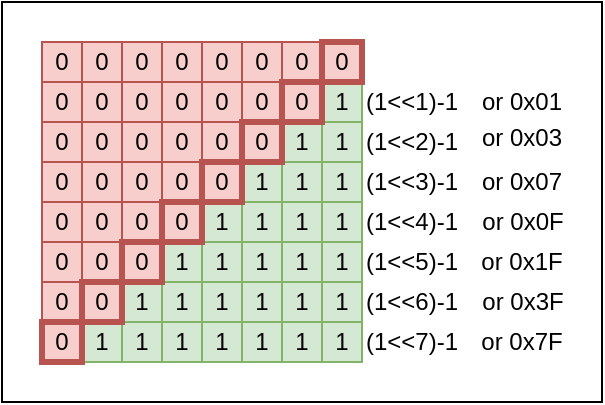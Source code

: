 <mxfile version="20.8.16" type="device"><diagram name="Page-1" id="h49_0w6rGeiO3FWS9lWC"><mxGraphModel dx="1114" dy="854" grid="1" gridSize="10" guides="1" tooltips="1" connect="1" arrows="1" fold="1" page="1" pageScale="1" pageWidth="827" pageHeight="1169" math="0" shadow="0"><root><mxCell id="0"/><mxCell id="1" parent="0"/><mxCell id="clt5cnehjJw0hHQtOl__-95" value="" style="rounded=0;whiteSpace=wrap;html=1;" parent="1" vertex="1"><mxGeometry x="260" y="260" width="300" height="200" as="geometry"/></mxCell><mxCell id="clt5cnehjJw0hHQtOl__-5" value="0" style="rounded=0;whiteSpace=wrap;html=1;fillColor=#f8cecc;strokeColor=#b85450;" parent="1" vertex="1"><mxGeometry x="320" y="280" width="20" height="20" as="geometry"/></mxCell><mxCell id="clt5cnehjJw0hHQtOl__-6" value="0" style="rounded=0;whiteSpace=wrap;html=1;fillColor=#f8cecc;strokeColor=#b85450;" parent="1" vertex="1"><mxGeometry x="340" y="280" width="20" height="20" as="geometry"/></mxCell><mxCell id="clt5cnehjJw0hHQtOl__-7" value="0" style="rounded=0;whiteSpace=wrap;html=1;fillColor=#f8cecc;strokeColor=#b85450;" parent="1" vertex="1"><mxGeometry x="360" y="280" width="20" height="20" as="geometry"/></mxCell><mxCell id="clt5cnehjJw0hHQtOl__-8" value="0" style="rounded=0;whiteSpace=wrap;html=1;fillColor=#f8cecc;strokeColor=#b85450;" parent="1" vertex="1"><mxGeometry x="380" y="280" width="20" height="20" as="geometry"/></mxCell><mxCell id="clt5cnehjJw0hHQtOl__-9" value="0" style="rounded=0;whiteSpace=wrap;html=1;fillColor=#f8cecc;strokeColor=#b85450;" parent="1" vertex="1"><mxGeometry x="400" y="280" width="20" height="20" as="geometry"/></mxCell><mxCell id="clt5cnehjJw0hHQtOl__-19" value="0" style="rounded=0;whiteSpace=wrap;html=1;fillColor=#f8cecc;strokeColor=#b85450;" parent="1" vertex="1"><mxGeometry x="280" y="300" width="20" height="20" as="geometry"/></mxCell><mxCell id="clt5cnehjJw0hHQtOl__-20" value="0" style="rounded=0;whiteSpace=wrap;html=1;fillColor=#f8cecc;strokeColor=#b85450;" parent="1" vertex="1"><mxGeometry x="300" y="300" width="20" height="20" as="geometry"/></mxCell><mxCell id="clt5cnehjJw0hHQtOl__-21" value="0" style="rounded=0;whiteSpace=wrap;html=1;fillColor=#f8cecc;strokeColor=#b85450;" parent="1" vertex="1"><mxGeometry x="320" y="300" width="20" height="20" as="geometry"/></mxCell><mxCell id="clt5cnehjJw0hHQtOl__-22" value="0" style="rounded=0;whiteSpace=wrap;html=1;fillColor=#f8cecc;strokeColor=#b85450;" parent="1" vertex="1"><mxGeometry x="340" y="300" width="20" height="20" as="geometry"/></mxCell><mxCell id="clt5cnehjJw0hHQtOl__-23" value="0" style="rounded=0;whiteSpace=wrap;html=1;fillColor=#f8cecc;strokeColor=#b85450;" parent="1" vertex="1"><mxGeometry x="360" y="300" width="20" height="20" as="geometry"/></mxCell><mxCell id="clt5cnehjJw0hHQtOl__-24" value="0" style="rounded=0;whiteSpace=wrap;html=1;fillColor=#f8cecc;strokeColor=#b85450;" parent="1" vertex="1"><mxGeometry x="380" y="300" width="20" height="20" as="geometry"/></mxCell><mxCell id="clt5cnehjJw0hHQtOl__-26" value="1" style="rounded=0;whiteSpace=wrap;html=1;fillColor=#d5e8d4;strokeColor=#82b366;" parent="1" vertex="1"><mxGeometry x="420" y="300" width="20" height="20" as="geometry"/></mxCell><mxCell id="clt5cnehjJw0hHQtOl__-27" value="0" style="rounded=0;whiteSpace=wrap;html=1;fillColor=#f8cecc;strokeColor=#b85450;" parent="1" vertex="1"><mxGeometry x="280" y="320" width="20" height="20" as="geometry"/></mxCell><mxCell id="clt5cnehjJw0hHQtOl__-28" value="0" style="rounded=0;whiteSpace=wrap;html=1;fillColor=#f8cecc;strokeColor=#b85450;" parent="1" vertex="1"><mxGeometry x="300" y="320" width="20" height="20" as="geometry"/></mxCell><mxCell id="clt5cnehjJw0hHQtOl__-29" value="0" style="rounded=0;whiteSpace=wrap;html=1;fillColor=#f8cecc;strokeColor=#b85450;" parent="1" vertex="1"><mxGeometry x="320" y="320" width="20" height="20" as="geometry"/></mxCell><mxCell id="clt5cnehjJw0hHQtOl__-30" value="0" style="rounded=0;whiteSpace=wrap;html=1;fillColor=#f8cecc;strokeColor=#b85450;" parent="1" vertex="1"><mxGeometry x="340" y="320" width="20" height="20" as="geometry"/></mxCell><mxCell id="clt5cnehjJw0hHQtOl__-31" value="0" style="rounded=0;whiteSpace=wrap;html=1;fillColor=#f8cecc;strokeColor=#b85450;" parent="1" vertex="1"><mxGeometry x="360" y="320" width="20" height="20" as="geometry"/></mxCell><mxCell id="clt5cnehjJw0hHQtOl__-33" value="1" style="rounded=0;whiteSpace=wrap;html=1;fillColor=#d5e8d4;strokeColor=#82b366;" parent="1" vertex="1"><mxGeometry x="400" y="320" width="20" height="20" as="geometry"/></mxCell><mxCell id="clt5cnehjJw0hHQtOl__-34" value="1" style="rounded=0;whiteSpace=wrap;html=1;fillColor=#d5e8d4;strokeColor=#82b366;" parent="1" vertex="1"><mxGeometry x="420" y="320" width="20" height="20" as="geometry"/></mxCell><mxCell id="clt5cnehjJw0hHQtOl__-35" value="0" style="rounded=0;whiteSpace=wrap;html=1;fillColor=#f8cecc;strokeColor=#b85450;" parent="1" vertex="1"><mxGeometry x="280" y="340" width="20" height="20" as="geometry"/></mxCell><mxCell id="clt5cnehjJw0hHQtOl__-36" value="0" style="rounded=0;whiteSpace=wrap;html=1;fillColor=#f8cecc;strokeColor=#b85450;" parent="1" vertex="1"><mxGeometry x="300" y="340" width="20" height="20" as="geometry"/></mxCell><mxCell id="clt5cnehjJw0hHQtOl__-37" value="0" style="rounded=0;whiteSpace=wrap;html=1;fillColor=#f8cecc;strokeColor=#b85450;" parent="1" vertex="1"><mxGeometry x="320" y="340" width="20" height="20" as="geometry"/></mxCell><mxCell id="clt5cnehjJw0hHQtOl__-38" value="0" style="rounded=0;whiteSpace=wrap;html=1;fillColor=#f8cecc;strokeColor=#b85450;" parent="1" vertex="1"><mxGeometry x="340" y="340" width="20" height="20" as="geometry"/></mxCell><mxCell id="clt5cnehjJw0hHQtOl__-40" value="1" style="rounded=0;whiteSpace=wrap;html=1;fillColor=#d5e8d4;strokeColor=#82b366;" parent="1" vertex="1"><mxGeometry x="380" y="340" width="20" height="20" as="geometry"/></mxCell><mxCell id="clt5cnehjJw0hHQtOl__-41" value="1" style="rounded=0;whiteSpace=wrap;html=1;fillColor=#d5e8d4;strokeColor=#82b366;" parent="1" vertex="1"><mxGeometry x="400" y="340" width="20" height="20" as="geometry"/></mxCell><mxCell id="clt5cnehjJw0hHQtOl__-42" value="1" style="rounded=0;whiteSpace=wrap;html=1;fillColor=#d5e8d4;strokeColor=#82b366;" parent="1" vertex="1"><mxGeometry x="420" y="340" width="20" height="20" as="geometry"/></mxCell><mxCell id="clt5cnehjJw0hHQtOl__-43" value="0" style="rounded=0;whiteSpace=wrap;html=1;fillColor=#f8cecc;strokeColor=#b85450;" parent="1" vertex="1"><mxGeometry x="280" y="360" width="20" height="20" as="geometry"/></mxCell><mxCell id="clt5cnehjJw0hHQtOl__-44" value="0" style="rounded=0;whiteSpace=wrap;html=1;fillColor=#f8cecc;strokeColor=#b85450;" parent="1" vertex="1"><mxGeometry x="300" y="360" width="20" height="20" as="geometry"/></mxCell><mxCell id="clt5cnehjJw0hHQtOl__-45" value="0" style="rounded=0;whiteSpace=wrap;html=1;fillColor=#f8cecc;strokeColor=#b85450;" parent="1" vertex="1"><mxGeometry x="320" y="360" width="20" height="20" as="geometry"/></mxCell><mxCell id="clt5cnehjJw0hHQtOl__-47" value="1" style="rounded=0;whiteSpace=wrap;html=1;fillColor=#d5e8d4;strokeColor=#82b366;" parent="1" vertex="1"><mxGeometry x="360" y="360" width="20" height="20" as="geometry"/></mxCell><mxCell id="clt5cnehjJw0hHQtOl__-48" value="1" style="rounded=0;whiteSpace=wrap;html=1;fillColor=#d5e8d4;strokeColor=#82b366;" parent="1" vertex="1"><mxGeometry x="380" y="360" width="20" height="20" as="geometry"/></mxCell><mxCell id="clt5cnehjJw0hHQtOl__-49" value="1" style="rounded=0;whiteSpace=wrap;html=1;fillColor=#d5e8d4;strokeColor=#82b366;" parent="1" vertex="1"><mxGeometry x="400" y="360" width="20" height="20" as="geometry"/></mxCell><mxCell id="clt5cnehjJw0hHQtOl__-50" value="1" style="rounded=0;whiteSpace=wrap;html=1;fillColor=#d5e8d4;strokeColor=#82b366;" parent="1" vertex="1"><mxGeometry x="420" y="360" width="20" height="20" as="geometry"/></mxCell><mxCell id="clt5cnehjJw0hHQtOl__-51" value="0" style="rounded=0;whiteSpace=wrap;html=1;fillColor=#f8cecc;strokeColor=#b85450;" parent="1" vertex="1"><mxGeometry x="280" y="380" width="20" height="20" as="geometry"/></mxCell><mxCell id="clt5cnehjJw0hHQtOl__-52" value="0" style="rounded=0;whiteSpace=wrap;html=1;fillColor=#f8cecc;strokeColor=#b85450;" parent="1" vertex="1"><mxGeometry x="300" y="380" width="20" height="20" as="geometry"/></mxCell><mxCell id="clt5cnehjJw0hHQtOl__-54" value="1" style="rounded=0;whiteSpace=wrap;html=1;fillColor=#d5e8d4;strokeColor=#82b366;" parent="1" vertex="1"><mxGeometry x="340" y="380" width="20" height="20" as="geometry"/></mxCell><mxCell id="clt5cnehjJw0hHQtOl__-55" value="1" style="rounded=0;whiteSpace=wrap;html=1;fillColor=#d5e8d4;strokeColor=#82b366;" parent="1" vertex="1"><mxGeometry x="360" y="380" width="20" height="20" as="geometry"/></mxCell><mxCell id="clt5cnehjJw0hHQtOl__-56" value="1" style="rounded=0;whiteSpace=wrap;html=1;fillColor=#d5e8d4;strokeColor=#82b366;" parent="1" vertex="1"><mxGeometry x="380" y="380" width="20" height="20" as="geometry"/></mxCell><mxCell id="clt5cnehjJw0hHQtOl__-57" value="1" style="rounded=0;whiteSpace=wrap;html=1;fillColor=#d5e8d4;strokeColor=#82b366;" parent="1" vertex="1"><mxGeometry x="400" y="380" width="20" height="20" as="geometry"/></mxCell><mxCell id="clt5cnehjJw0hHQtOl__-58" value="1" style="rounded=0;whiteSpace=wrap;html=1;fillColor=#d5e8d4;strokeColor=#82b366;" parent="1" vertex="1"><mxGeometry x="420" y="380" width="20" height="20" as="geometry"/></mxCell><mxCell id="clt5cnehjJw0hHQtOl__-59" value="0" style="rounded=0;whiteSpace=wrap;html=1;fillColor=#f8cecc;strokeColor=#b85450;" parent="1" vertex="1"><mxGeometry x="280" y="400" width="20" height="20" as="geometry"/></mxCell><mxCell id="clt5cnehjJw0hHQtOl__-61" value="1" style="rounded=0;whiteSpace=wrap;html=1;fillColor=#d5e8d4;strokeColor=#82b366;" parent="1" vertex="1"><mxGeometry x="320" y="400" width="20" height="20" as="geometry"/></mxCell><mxCell id="clt5cnehjJw0hHQtOl__-62" value="1" style="rounded=0;whiteSpace=wrap;html=1;fillColor=#d5e8d4;strokeColor=#82b366;" parent="1" vertex="1"><mxGeometry x="340" y="400" width="20" height="20" as="geometry"/></mxCell><mxCell id="clt5cnehjJw0hHQtOl__-63" value="1" style="rounded=0;whiteSpace=wrap;html=1;fillColor=#d5e8d4;strokeColor=#82b366;" parent="1" vertex="1"><mxGeometry x="360" y="400" width="20" height="20" as="geometry"/></mxCell><mxCell id="clt5cnehjJw0hHQtOl__-64" value="1" style="rounded=0;whiteSpace=wrap;html=1;fillColor=#d5e8d4;strokeColor=#82b366;" parent="1" vertex="1"><mxGeometry x="380" y="400" width="20" height="20" as="geometry"/></mxCell><mxCell id="clt5cnehjJw0hHQtOl__-65" value="1" style="rounded=0;whiteSpace=wrap;html=1;fillColor=#d5e8d4;strokeColor=#82b366;" parent="1" vertex="1"><mxGeometry x="400" y="400" width="20" height="20" as="geometry"/></mxCell><mxCell id="clt5cnehjJw0hHQtOl__-66" value="1" style="rounded=0;whiteSpace=wrap;html=1;fillColor=#d5e8d4;strokeColor=#82b366;" parent="1" vertex="1"><mxGeometry x="420" y="400" width="20" height="20" as="geometry"/></mxCell><mxCell id="clt5cnehjJw0hHQtOl__-68" value="1" style="rounded=0;whiteSpace=wrap;html=1;fillColor=#d5e8d4;strokeColor=#82b366;" parent="1" vertex="1"><mxGeometry x="300" y="420" width="20" height="20" as="geometry"/></mxCell><mxCell id="clt5cnehjJw0hHQtOl__-69" value="1" style="rounded=0;whiteSpace=wrap;html=1;fillColor=#d5e8d4;strokeColor=#82b366;" parent="1" vertex="1"><mxGeometry x="320" y="420" width="20" height="20" as="geometry"/></mxCell><mxCell id="clt5cnehjJw0hHQtOl__-70" value="1" style="rounded=0;whiteSpace=wrap;html=1;fillColor=#d5e8d4;strokeColor=#82b366;" parent="1" vertex="1"><mxGeometry x="340" y="420" width="20" height="20" as="geometry"/></mxCell><mxCell id="clt5cnehjJw0hHQtOl__-71" value="1" style="rounded=0;whiteSpace=wrap;html=1;fillColor=#d5e8d4;strokeColor=#82b366;" parent="1" vertex="1"><mxGeometry x="360" y="420" width="20" height="20" as="geometry"/></mxCell><mxCell id="clt5cnehjJw0hHQtOl__-72" value="1" style="rounded=0;whiteSpace=wrap;html=1;fillColor=#d5e8d4;strokeColor=#82b366;" parent="1" vertex="1"><mxGeometry x="380" y="420" width="20" height="20" as="geometry"/></mxCell><mxCell id="clt5cnehjJw0hHQtOl__-73" value="1" style="rounded=0;whiteSpace=wrap;html=1;fillColor=#d5e8d4;strokeColor=#82b366;" parent="1" vertex="1"><mxGeometry x="400" y="420" width="20" height="20" as="geometry"/></mxCell><mxCell id="clt5cnehjJw0hHQtOl__-74" value="1" style="rounded=0;whiteSpace=wrap;html=1;fillColor=#d5e8d4;strokeColor=#82b366;" parent="1" vertex="1"><mxGeometry x="420" y="420" width="20" height="20" as="geometry"/></mxCell><mxCell id="clt5cnehjJw0hHQtOl__-76" value="(1&amp;lt;&amp;lt;1)-1" style="text;html=1;strokeColor=none;fillColor=none;align=center;verticalAlign=middle;whiteSpace=wrap;rounded=0;" parent="1" vertex="1"><mxGeometry x="440" y="302.5" width="50" height="15" as="geometry"/></mxCell><mxCell id="clt5cnehjJw0hHQtOl__-77" value="(1&amp;lt;&amp;lt;2)-1" style="text;html=1;strokeColor=none;fillColor=none;align=center;verticalAlign=middle;whiteSpace=wrap;rounded=0;" parent="1" vertex="1"><mxGeometry x="445" y="322.5" width="40" height="15" as="geometry"/></mxCell><mxCell id="clt5cnehjJw0hHQtOl__-78" value="(1&amp;lt;&amp;lt;3)-1" style="text;html=1;strokeColor=none;fillColor=none;align=center;verticalAlign=middle;whiteSpace=wrap;rounded=0;" parent="1" vertex="1"><mxGeometry x="445" y="342.5" width="40" height="15" as="geometry"/></mxCell><mxCell id="clt5cnehjJw0hHQtOl__-79" value="(1&amp;lt;&amp;lt;4)-1" style="text;html=1;strokeColor=none;fillColor=none;align=center;verticalAlign=middle;whiteSpace=wrap;rounded=0;" parent="1" vertex="1"><mxGeometry x="445" y="362.5" width="40" height="15" as="geometry"/></mxCell><mxCell id="clt5cnehjJw0hHQtOl__-80" value="(1&amp;lt;&amp;lt;5)-1" style="text;html=1;strokeColor=none;fillColor=none;align=center;verticalAlign=middle;whiteSpace=wrap;rounded=0;" parent="1" vertex="1"><mxGeometry x="445" y="382.5" width="40" height="15" as="geometry"/></mxCell><mxCell id="clt5cnehjJw0hHQtOl__-81" value="(1&amp;lt;&amp;lt;6)-1" style="text;html=1;strokeColor=none;fillColor=none;align=center;verticalAlign=middle;whiteSpace=wrap;rounded=0;" parent="1" vertex="1"><mxGeometry x="445" y="402.5" width="40" height="15" as="geometry"/></mxCell><mxCell id="clt5cnehjJw0hHQtOl__-82" value="(1&amp;lt;&amp;lt;7)-1" style="text;html=1;strokeColor=none;fillColor=none;align=center;verticalAlign=middle;whiteSpace=wrap;rounded=0;" parent="1" vertex="1"><mxGeometry x="445" y="422.5" width="40" height="15" as="geometry"/></mxCell><mxCell id="clt5cnehjJw0hHQtOl__-84" value="or 0x01" style="text;html=1;strokeColor=none;fillColor=none;align=center;verticalAlign=middle;whiteSpace=wrap;rounded=0;" parent="1" vertex="1"><mxGeometry x="490" y="302.5" width="60" height="15" as="geometry"/></mxCell><mxCell id="clt5cnehjJw0hHQtOl__-85" value="or 0x03" style="text;html=1;strokeColor=none;fillColor=none;align=center;verticalAlign=middle;whiteSpace=wrap;rounded=0;" parent="1" vertex="1"><mxGeometry x="495" y="320" width="50" height="15" as="geometry"/></mxCell><mxCell id="clt5cnehjJw0hHQtOl__-86" value="or 0x07" style="text;html=1;strokeColor=none;fillColor=none;align=center;verticalAlign=middle;whiteSpace=wrap;rounded=0;" parent="1" vertex="1"><mxGeometry x="495" y="342.5" width="50" height="15" as="geometry"/></mxCell><mxCell id="clt5cnehjJw0hHQtOl__-87" value="or 0x0F" style="text;html=1;strokeColor=none;fillColor=none;align=center;verticalAlign=middle;whiteSpace=wrap;rounded=0;" parent="1" vertex="1"><mxGeometry x="497.5" y="362.5" width="45" height="15" as="geometry"/></mxCell><mxCell id="clt5cnehjJw0hHQtOl__-88" value="or 0x1F" style="text;html=1;strokeColor=none;fillColor=none;align=center;verticalAlign=middle;whiteSpace=wrap;rounded=0;" parent="1" vertex="1"><mxGeometry x="495" y="382.5" width="50" height="15" as="geometry"/></mxCell><mxCell id="clt5cnehjJw0hHQtOl__-89" value="or 0x3F" style="text;html=1;strokeColor=none;fillColor=none;align=center;verticalAlign=middle;whiteSpace=wrap;rounded=0;" parent="1" vertex="1"><mxGeometry x="497.5" y="402.5" width="45" height="15" as="geometry"/></mxCell><mxCell id="clt5cnehjJw0hHQtOl__-90" value="or 0x7F" style="text;html=1;strokeColor=none;fillColor=none;align=center;verticalAlign=middle;whiteSpace=wrap;rounded=0;" parent="1" vertex="1"><mxGeometry x="495" y="422.5" width="50" height="15" as="geometry"/></mxCell><mxCell id="clt5cnehjJw0hHQtOl__-93" value="0" style="rounded=0;whiteSpace=wrap;html=1;fillColor=#f8cecc;strokeColor=#b85450;" parent="1" vertex="1"><mxGeometry x="300" y="280" width="20" height="20" as="geometry"/></mxCell><mxCell id="clt5cnehjJw0hHQtOl__-94" value="0" style="rounded=0;whiteSpace=wrap;html=1;fillColor=#f8cecc;strokeColor=#b85450;" parent="1" vertex="1"><mxGeometry x="280" y="280" width="20" height="20" as="geometry"/></mxCell><mxCell id="clt5cnehjJw0hHQtOl__-10" value="0" style="rounded=0;whiteSpace=wrap;html=1;fillColor=#f8cecc;strokeColor=#b85450;strokeWidth=3;" parent="1" vertex="1"><mxGeometry x="420" y="280" width="20" height="20" as="geometry"/></mxCell><mxCell id="clt5cnehjJw0hHQtOl__-25" value="0" style="rounded=0;whiteSpace=wrap;html=1;fillColor=#f8cecc;strokeColor=#b85450;strokeWidth=3;" parent="1" vertex="1"><mxGeometry x="400" y="300" width="20" height="20" as="geometry"/></mxCell><mxCell id="clt5cnehjJw0hHQtOl__-32" value="0" style="rounded=0;whiteSpace=wrap;html=1;fillColor=#f8cecc;strokeColor=#b85450;strokeWidth=3;" parent="1" vertex="1"><mxGeometry x="380" y="320" width="20" height="20" as="geometry"/></mxCell><mxCell id="clt5cnehjJw0hHQtOl__-39" value="0" style="rounded=0;whiteSpace=wrap;html=1;fillColor=#f8cecc;strokeColor=#b85450;direction=south;strokeWidth=3;" parent="1" vertex="1"><mxGeometry x="360" y="340" width="20" height="20" as="geometry"/></mxCell><mxCell id="clt5cnehjJw0hHQtOl__-46" value="0" style="rounded=0;whiteSpace=wrap;html=1;fillColor=#f8cecc;strokeColor=#b85450;strokeWidth=3;" parent="1" vertex="1"><mxGeometry x="340" y="360" width="20" height="20" as="geometry"/></mxCell><mxCell id="clt5cnehjJw0hHQtOl__-53" value="0" style="rounded=0;whiteSpace=wrap;html=1;fillColor=#f8cecc;strokeColor=#b85450;strokeWidth=3;" parent="1" vertex="1"><mxGeometry x="320" y="380" width="20" height="20" as="geometry"/></mxCell><mxCell id="clt5cnehjJw0hHQtOl__-60" value="0" style="rounded=0;whiteSpace=wrap;html=1;fillColor=#f8cecc;strokeColor=#b85450;strokeWidth=3;" parent="1" vertex="1"><mxGeometry x="300" y="400" width="20" height="20" as="geometry"/></mxCell><mxCell id="clt5cnehjJw0hHQtOl__-67" value="0" style="rounded=0;whiteSpace=wrap;html=1;fillColor=#f8cecc;strokeColor=#b85450;strokeWidth=3;" parent="1" vertex="1"><mxGeometry x="280" y="420" width="20" height="20" as="geometry"/></mxCell></root></mxGraphModel></diagram></mxfile>